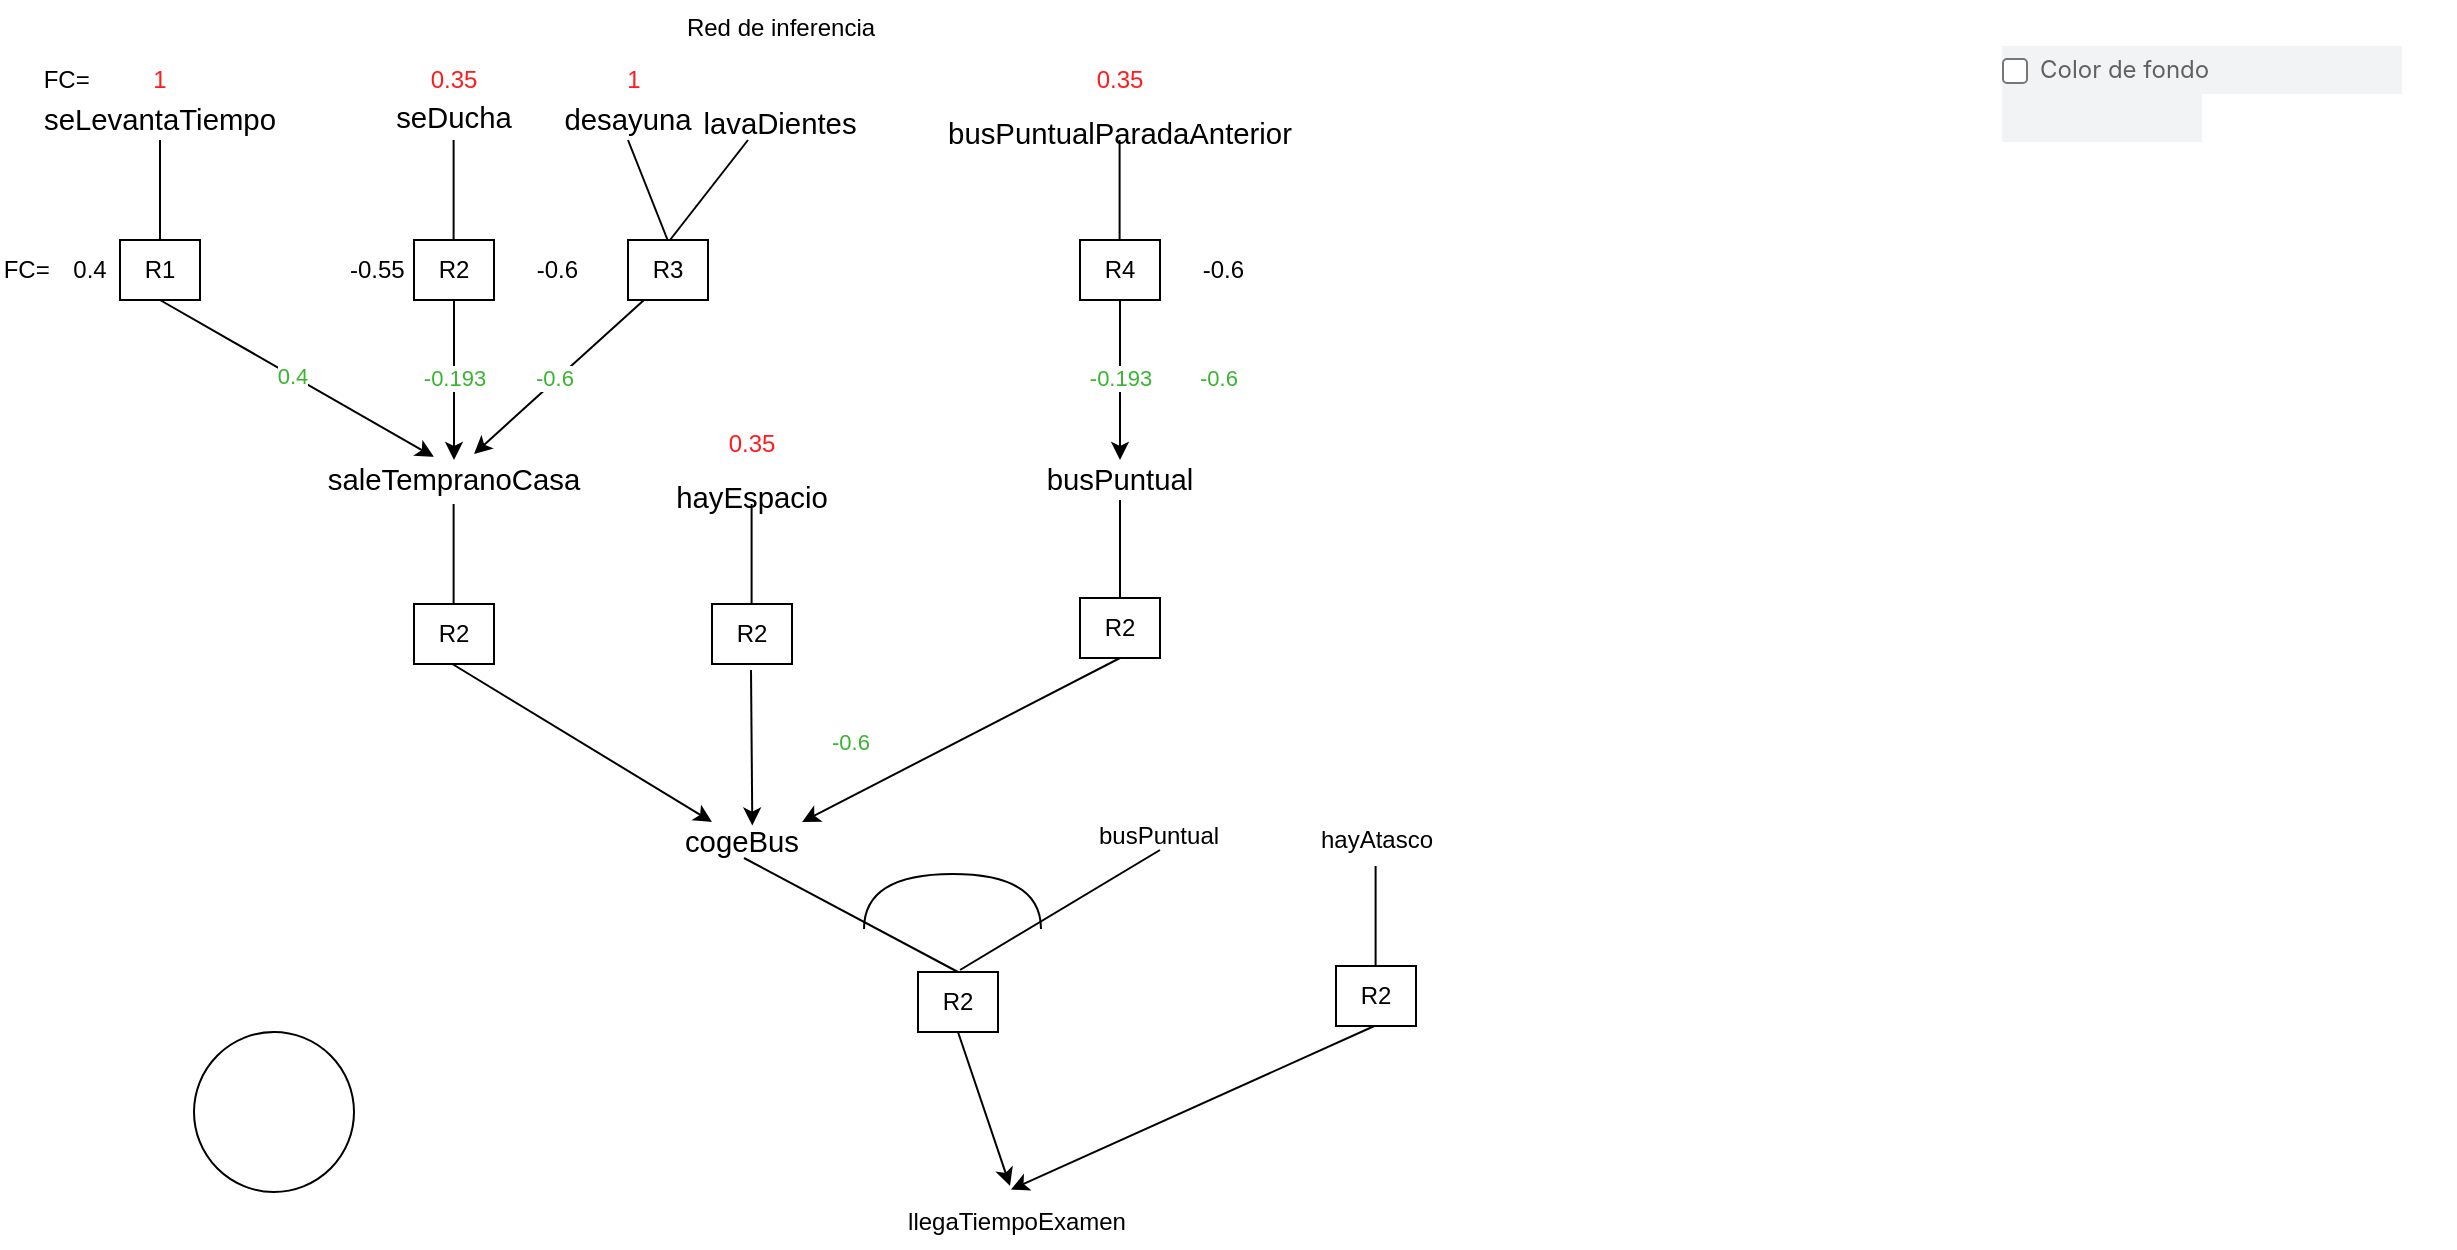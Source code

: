 <mxfile version="23.1.2" type="device">
  <diagram name="Página-1" id="LQh9wI3eWIkFYPQIn7XG">
    <mxGraphModel dx="2289" dy="586" grid="0" gridSize="10" guides="1" tooltips="1" connect="1" arrows="1" fold="1" page="1" pageScale="1" pageWidth="827" pageHeight="1169" math="0" shadow="0">
      <root>
        <mxCell id="0" />
        <mxCell id="1" parent="0" />
        <mxCell id="ffqDNrQPpVkjhxXdQdvi-1" value="" style="rounded=0;whiteSpace=wrap;html=1;" parent="1" vertex="1">
          <mxGeometry x="13" y="120" width="40" height="30" as="geometry" />
        </mxCell>
        <mxCell id="ffqDNrQPpVkjhxXdQdvi-2" value="R1" style="text;html=1;align=center;verticalAlign=middle;whiteSpace=wrap;rounded=0;" parent="1" vertex="1">
          <mxGeometry x="3" y="120" width="60" height="30" as="geometry" />
        </mxCell>
        <mxCell id="ffqDNrQPpVkjhxXdQdvi-3" value="" style="rounded=0;whiteSpace=wrap;html=1;" parent="1" vertex="1">
          <mxGeometry x="160" y="120" width="40" height="30" as="geometry" />
        </mxCell>
        <mxCell id="ffqDNrQPpVkjhxXdQdvi-35" style="edgeStyle=orthogonalEdgeStyle;rounded=0;orthogonalLoop=1;jettySize=auto;html=1;entryX=0.5;entryY=0;entryDx=0;entryDy=0;" parent="1" source="ffqDNrQPpVkjhxXdQdvi-4" target="ffqDNrQPpVkjhxXdQdvi-32" edge="1">
          <mxGeometry relative="1" as="geometry" />
        </mxCell>
        <mxCell id="bG3Kw9FMXJl8_q7Ywz87-5" value="&lt;font color=&quot;#3ab531&quot;&gt;-0.193&lt;/font&gt;" style="edgeLabel;html=1;align=center;verticalAlign=middle;resizable=0;points=[];" parent="ffqDNrQPpVkjhxXdQdvi-35" vertex="1" connectable="0">
          <mxGeometry x="-0.031" relative="1" as="geometry">
            <mxPoint as="offset" />
          </mxGeometry>
        </mxCell>
        <mxCell id="ffqDNrQPpVkjhxXdQdvi-4" value="R2" style="text;html=1;align=center;verticalAlign=middle;whiteSpace=wrap;rounded=0;" parent="1" vertex="1">
          <mxGeometry x="150" y="120" width="60" height="30" as="geometry" />
        </mxCell>
        <mxCell id="ffqDNrQPpVkjhxXdQdvi-5" value="" style="rounded=0;whiteSpace=wrap;html=1;" parent="1" vertex="1">
          <mxGeometry x="267" y="120" width="40" height="30" as="geometry" />
        </mxCell>
        <mxCell id="ffqDNrQPpVkjhxXdQdvi-6" value="R3" style="text;html=1;align=center;verticalAlign=middle;whiteSpace=wrap;rounded=0;" parent="1" vertex="1">
          <mxGeometry x="257" y="120" width="60" height="30" as="geometry" />
        </mxCell>
        <mxCell id="ffqDNrQPpVkjhxXdQdvi-13" value="&lt;span style=&quot;font-size:11.0pt;line-height:107%;&lt;br/&gt;font-family:&amp;quot;Aptos&amp;quot;,sans-serif;mso-ascii-theme-font:minor-latin;mso-fareast-font-family:&lt;br/&gt;Aptos;mso-fareast-theme-font:minor-latin;mso-hansi-theme-font:minor-latin;&lt;br/&gt;mso-bidi-font-family:&amp;quot;Times New Roman&amp;quot;;mso-bidi-theme-font:minor-bidi;&lt;br/&gt;mso-ansi-language:ES;mso-fareast-language:EN-US;mso-bidi-language:AR-SA&quot;&gt;seLevantaTiempo&lt;/span&gt;" style="text;html=1;align=center;verticalAlign=middle;whiteSpace=wrap;rounded=0;" parent="1" vertex="1">
          <mxGeometry x="3" y="50" width="60" height="20" as="geometry" />
        </mxCell>
        <mxCell id="ffqDNrQPpVkjhxXdQdvi-14" value="" style="endArrow=none;html=1;rounded=0;" parent="1" target="ffqDNrQPpVkjhxXdQdvi-13" edge="1">
          <mxGeometry width="50" height="50" relative="1" as="geometry">
            <mxPoint x="33" y="120" as="sourcePoint" />
            <mxPoint x="83" y="70" as="targetPoint" />
          </mxGeometry>
        </mxCell>
        <mxCell id="ffqDNrQPpVkjhxXdQdvi-15" value="FC=&amp;nbsp;" style="text;html=1;align=center;verticalAlign=middle;whiteSpace=wrap;rounded=0;" parent="1" vertex="1">
          <mxGeometry x="-27" y="30" width="30" height="20" as="geometry" />
        </mxCell>
        <mxCell id="ffqDNrQPpVkjhxXdQdvi-16" value="&lt;font color=&quot;#ff1c1c&quot;&gt;1&lt;/font&gt;" style="text;html=1;align=center;verticalAlign=middle;whiteSpace=wrap;rounded=0;" parent="1" vertex="1">
          <mxGeometry x="28" y="30" width="10" height="20" as="geometry" />
        </mxCell>
        <mxCell id="ffqDNrQPpVkjhxXdQdvi-19" value="&lt;span style=&quot;font-size:11.0pt;line-height:107%;&lt;br/&gt;font-family:&amp;quot;Aptos&amp;quot;,sans-serif;mso-ascii-theme-font:minor-latin;mso-fareast-font-family:&lt;br/&gt;Aptos;mso-fareast-theme-font:minor-latin;mso-hansi-theme-font:minor-latin;&lt;br/&gt;mso-bidi-font-family:&amp;quot;Times New Roman&amp;quot;;mso-bidi-theme-font:minor-bidi;&lt;br/&gt;mso-ansi-language:ES;mso-fareast-language:EN-US;mso-bidi-language:AR-SA&quot;&gt;seDucha&lt;br&gt;&lt;br&gt;&lt;/span&gt;" style="text;html=1;align=center;verticalAlign=middle;whiteSpace=wrap;rounded=0;" parent="1" vertex="1">
          <mxGeometry x="150" y="57" width="60" height="20" as="geometry" />
        </mxCell>
        <mxCell id="ffqDNrQPpVkjhxXdQdvi-20" value="&lt;font color=&quot;#ff1c1c&quot;&gt;0.35&lt;/font&gt;" style="text;html=1;align=center;verticalAlign=middle;whiteSpace=wrap;rounded=0;" parent="1" vertex="1">
          <mxGeometry x="175" y="30" width="10" height="20" as="geometry" />
        </mxCell>
        <mxCell id="ffqDNrQPpVkjhxXdQdvi-21" value="&lt;span style=&quot;font-size: 14.667px;&quot;&gt;desayuna&lt;/span&gt;" style="text;html=1;align=center;verticalAlign=middle;whiteSpace=wrap;rounded=0;" parent="1" vertex="1">
          <mxGeometry x="237" y="50" width="60" height="20" as="geometry" />
        </mxCell>
        <mxCell id="ffqDNrQPpVkjhxXdQdvi-22" value="&lt;font color=&quot;#ff1c1c&quot;&gt;1&lt;/font&gt;" style="text;html=1;align=center;verticalAlign=middle;whiteSpace=wrap;rounded=0;" parent="1" vertex="1">
          <mxGeometry x="265" y="30" width="10" height="20" as="geometry" />
        </mxCell>
        <mxCell id="ffqDNrQPpVkjhxXdQdvi-24" value="" style="endArrow=none;html=1;rounded=0;" parent="1" edge="1">
          <mxGeometry width="50" height="50" relative="1" as="geometry">
            <mxPoint x="179.8" y="120" as="sourcePoint" />
            <mxPoint x="179.8" y="70" as="targetPoint" />
          </mxGeometry>
        </mxCell>
        <mxCell id="ffqDNrQPpVkjhxXdQdvi-25" value="" style="endArrow=none;html=1;rounded=0;entryX=0.5;entryY=1;entryDx=0;entryDy=0;" parent="1" edge="1" target="ffqDNrQPpVkjhxXdQdvi-21">
          <mxGeometry width="50" height="50" relative="1" as="geometry">
            <mxPoint x="286.8" y="120" as="sourcePoint" />
            <mxPoint x="286.8" y="70" as="targetPoint" />
          </mxGeometry>
        </mxCell>
        <mxCell id="ffqDNrQPpVkjhxXdQdvi-27" value="FC=&amp;nbsp;" style="text;html=1;align=center;verticalAlign=middle;whiteSpace=wrap;rounded=0;" parent="1" vertex="1">
          <mxGeometry x="-47" y="125" width="30" height="20" as="geometry" />
        </mxCell>
        <mxCell id="ffqDNrQPpVkjhxXdQdvi-28" value="0.4" style="text;html=1;align=center;verticalAlign=middle;whiteSpace=wrap;rounded=0;" parent="1" vertex="1">
          <mxGeometry x="-7" y="125" width="10" height="20" as="geometry" />
        </mxCell>
        <mxCell id="ffqDNrQPpVkjhxXdQdvi-29" value="&amp;nbsp;-0.55" style="text;html=1;align=center;verticalAlign=middle;whiteSpace=wrap;rounded=0;" parent="1" vertex="1">
          <mxGeometry x="120" y="126.25" width="40" height="17.5" as="geometry" />
        </mxCell>
        <mxCell id="ffqDNrQPpVkjhxXdQdvi-31" value="&amp;nbsp;-0.6" style="text;html=1;align=center;verticalAlign=middle;whiteSpace=wrap;rounded=0;" parent="1" vertex="1">
          <mxGeometry x="210" y="126.25" width="40" height="17.5" as="geometry" />
        </mxCell>
        <mxCell id="ffqDNrQPpVkjhxXdQdvi-32" value="&lt;span style=&quot;font-size:11.0pt;line-height:107%;&lt;br/&gt;font-family:&amp;quot;Aptos&amp;quot;,sans-serif;mso-ascii-theme-font:minor-latin;mso-fareast-font-family:&lt;br/&gt;Aptos;mso-fareast-theme-font:minor-latin;mso-hansi-theme-font:minor-latin;&lt;br/&gt;mso-bidi-font-family:&amp;quot;Times New Roman&amp;quot;;mso-bidi-theme-font:minor-bidi;&lt;br/&gt;mso-ansi-language:ES;mso-fareast-language:EN-US;mso-bidi-language:AR-SA&quot;&gt;saleTempranoCasa&lt;/span&gt;" style="text;html=1;align=center;verticalAlign=middle;whiteSpace=wrap;rounded=0;" parent="1" vertex="1">
          <mxGeometry x="150" y="230" width="60" height="20" as="geometry" />
        </mxCell>
        <mxCell id="ffqDNrQPpVkjhxXdQdvi-34" value="" style="endArrow=classic;html=1;rounded=0;entryX=0.332;entryY=-0.079;entryDx=0;entryDy=0;entryPerimeter=0;exitX=0.5;exitY=1;exitDx=0;exitDy=0;" parent="1" target="ffqDNrQPpVkjhxXdQdvi-32" edge="1" source="ffqDNrQPpVkjhxXdQdvi-2">
          <mxGeometry width="50" height="50" relative="1" as="geometry">
            <mxPoint x="95" y="150" as="sourcePoint" />
            <mxPoint x="180" y="220" as="targetPoint" />
          </mxGeometry>
        </mxCell>
        <mxCell id="bG3Kw9FMXJl8_q7Ywz87-4" value="&lt;font color=&quot;#3ab531&quot;&gt;0.4&lt;/font&gt;" style="edgeLabel;html=1;align=center;verticalAlign=middle;resizable=0;points=[];" parent="ffqDNrQPpVkjhxXdQdvi-34" vertex="1" connectable="0">
          <mxGeometry x="-0.044" relative="1" as="geometry">
            <mxPoint as="offset" />
          </mxGeometry>
        </mxCell>
        <mxCell id="ffqDNrQPpVkjhxXdQdvi-36" value="" style="endArrow=classic;html=1;rounded=0;" parent="1" edge="1">
          <mxGeometry width="50" height="50" relative="1" as="geometry">
            <mxPoint x="275" y="150" as="sourcePoint" />
            <mxPoint x="190" y="227" as="targetPoint" />
          </mxGeometry>
        </mxCell>
        <mxCell id="bG3Kw9FMXJl8_q7Ywz87-6" value="&lt;font color=&quot;#3ab531&quot;&gt;-0.6&lt;/font&gt;" style="edgeLabel;html=1;align=center;verticalAlign=middle;resizable=0;points=[];" parent="ffqDNrQPpVkjhxXdQdvi-36" vertex="1" connectable="0">
          <mxGeometry x="0.041" y="-2" relative="1" as="geometry">
            <mxPoint as="offset" />
          </mxGeometry>
        </mxCell>
        <mxCell id="bG3Kw9FMXJl8_q7Ywz87-15" value="Red de inferencia&lt;div&gt;&lt;br&gt;&lt;/div&gt;" style="text;html=1;align=center;verticalAlign=middle;resizable=0;points=[];autosize=1;strokeColor=none;fillColor=none;" parent="1" vertex="1">
          <mxGeometry x="287" width="112" height="41" as="geometry" />
        </mxCell>
        <mxCell id="SZBWbhoo6G_GsIJG_lza-1" value="" style="endArrow=none;html=1;rounded=0;" edge="1" parent="1">
          <mxGeometry width="50" height="50" relative="1" as="geometry">
            <mxPoint x="288" y="120" as="sourcePoint" />
            <mxPoint x="327" y="70" as="targetPoint" />
          </mxGeometry>
        </mxCell>
        <mxCell id="SZBWbhoo6G_GsIJG_lza-2" value="&lt;span style=&quot;font-size: 14.667px;&quot;&gt;lavaDientes&lt;/span&gt;" style="text;html=1;align=center;verticalAlign=middle;whiteSpace=wrap;rounded=0;" vertex="1" parent="1">
          <mxGeometry x="313" y="52" width="60" height="20" as="geometry" />
        </mxCell>
        <mxCell id="SZBWbhoo6G_GsIJG_lza-3" value="" style="rounded=0;whiteSpace=wrap;html=1;" vertex="1" parent="1">
          <mxGeometry x="493" y="120" width="40" height="30" as="geometry" />
        </mxCell>
        <mxCell id="SZBWbhoo6G_GsIJG_lza-4" style="edgeStyle=orthogonalEdgeStyle;rounded=0;orthogonalLoop=1;jettySize=auto;html=1;entryX=0.5;entryY=0;entryDx=0;entryDy=0;" edge="1" parent="1" source="SZBWbhoo6G_GsIJG_lza-6" target="SZBWbhoo6G_GsIJG_lza-11">
          <mxGeometry relative="1" as="geometry" />
        </mxCell>
        <mxCell id="SZBWbhoo6G_GsIJG_lza-5" value="&lt;font color=&quot;#3ab531&quot;&gt;-0.193&lt;/font&gt;" style="edgeLabel;html=1;align=center;verticalAlign=middle;resizable=0;points=[];" vertex="1" connectable="0" parent="SZBWbhoo6G_GsIJG_lza-4">
          <mxGeometry x="-0.031" relative="1" as="geometry">
            <mxPoint as="offset" />
          </mxGeometry>
        </mxCell>
        <mxCell id="SZBWbhoo6G_GsIJG_lza-6" value="R4" style="text;html=1;align=center;verticalAlign=middle;whiteSpace=wrap;rounded=0;" vertex="1" parent="1">
          <mxGeometry x="483" y="120" width="60" height="30" as="geometry" />
        </mxCell>
        <mxCell id="SZBWbhoo6G_GsIJG_lza-7" value="&lt;span style=&quot;font-size:11.0pt;line-height:107%;&lt;br/&gt;font-family:&amp;quot;Aptos&amp;quot;,sans-serif;mso-ascii-theme-font:minor-latin;mso-fareast-font-family:&lt;br/&gt;Aptos;mso-fareast-theme-font:minor-latin;mso-hansi-theme-font:minor-latin;&lt;br/&gt;mso-bidi-font-family:&amp;quot;Times New Roman&amp;quot;;mso-bidi-theme-font:minor-bidi;&lt;br/&gt;mso-ansi-language:ES;mso-fareast-language:EN-US;mso-bidi-language:AR-SA&quot;&gt;busPuntualParadaAnterior&lt;br&gt;&lt;/span&gt;" style="text;html=1;align=center;verticalAlign=middle;whiteSpace=wrap;rounded=0;" vertex="1" parent="1">
          <mxGeometry x="483" y="57" width="60" height="20" as="geometry" />
        </mxCell>
        <mxCell id="SZBWbhoo6G_GsIJG_lza-8" value="&lt;font color=&quot;#ff1c1c&quot;&gt;0.35&lt;/font&gt;" style="text;html=1;align=center;verticalAlign=middle;whiteSpace=wrap;rounded=0;" vertex="1" parent="1">
          <mxGeometry x="508" y="30" width="10" height="20" as="geometry" />
        </mxCell>
        <mxCell id="SZBWbhoo6G_GsIJG_lza-9" value="" style="endArrow=none;html=1;rounded=0;" edge="1" parent="1">
          <mxGeometry width="50" height="50" relative="1" as="geometry">
            <mxPoint x="512.8" y="120" as="sourcePoint" />
            <mxPoint x="512.8" y="70" as="targetPoint" />
          </mxGeometry>
        </mxCell>
        <mxCell id="SZBWbhoo6G_GsIJG_lza-10" value="&amp;nbsp;-0.6" style="text;html=1;align=center;verticalAlign=middle;whiteSpace=wrap;rounded=0;" vertex="1" parent="1">
          <mxGeometry x="543" y="126.25" width="40" height="17.5" as="geometry" />
        </mxCell>
        <mxCell id="SZBWbhoo6G_GsIJG_lza-11" value="&lt;span style=&quot;font-size: 14.667px;&quot;&gt;busPuntual&lt;/span&gt;" style="text;html=1;align=center;verticalAlign=middle;whiteSpace=wrap;rounded=0;" vertex="1" parent="1">
          <mxGeometry x="483" y="230" width="60" height="20" as="geometry" />
        </mxCell>
        <mxCell id="SZBWbhoo6G_GsIJG_lza-12" value="&lt;font color=&quot;#3ab531&quot;&gt;-0.6&lt;/font&gt;" style="edgeLabel;html=1;align=center;verticalAlign=middle;resizable=0;points=[];" vertex="1" connectable="0" parent="1">
          <mxGeometry x="562.19" y="188.8" as="geometry" />
        </mxCell>
        <mxCell id="SZBWbhoo6G_GsIJG_lza-14" value="&lt;div style=&quot;border-color: var(--border-color); color: rgb(97, 97, 97); font-family: -apple-system, BlinkMacSystemFont, &amp;quot;Segoe UI Variable&amp;quot;, &amp;quot;Segoe UI&amp;quot;, system-ui, ui-sans-serif, Helvetica, Arial, sans-serif, &amp;quot;Apple Color Emoji&amp;quot;, &amp;quot;Segoe UI Emoji&amp;quot;; font-size: 12px; font-style: normal; font-variant-ligatures: normal; font-variant-caps: normal; font-weight: 400; letter-spacing: normal; orphans: 2; text-align: left; text-indent: 0px; text-transform: none; widows: 2; word-spacing: 0px; -webkit-text-stroke-width: 0px; white-space: nowrap; background-color: rgb(241, 243, 244); text-decoration-thickness: initial; text-decoration-style: initial; text-decoration-color: initial; padding: 5px 0px 1px; overflow: hidden; width: 200px; height: 18px;&quot;&gt;&lt;input style=&quot;border: 1px solid rgb(216, 216, 216); font-size: inherit; border-radius: 4px; margin: 1px 6px 0px 0px; vertical-align: top;&quot; type=&quot;checkbox&quot;&gt;&lt;span style=&quot;border-color: var(--border-color); vertical-align: top;&quot;&gt;Color de fondo&lt;/span&gt;&lt;input style=&quot;border: none; font-size: inherit; border-radius: 4px; position: relative; visibility: hidden; top: 10px; width: 0px; height: 0px;&quot; type=&quot;color&quot;&gt;&lt;/div&gt;&lt;div style=&quot;border-color: var(--border-color); color: rgb(97, 97, 97); font-family: -apple-system, BlinkMacSystemFont, &amp;quot;Segoe UI Variable&amp;quot;, &amp;quot;Segoe UI&amp;quot;, system-ui, ui-sans-serif, Helvetica, Arial, sans-serif, &amp;quot;Apple Color Emoji&amp;quot;, &amp;quot;Segoe UI Emoji&amp;quot;; font-size: 12px; font-style: normal; font-variant-ligatures: normal; font-variant-caps: normal; font-weight: 400; letter-spacing: normal; orphans: 2; text-align: left; text-indent: 0px; text-transform: none; widows: 2; word-spacing: 0px; -webkit-text-stroke-width: 0px; white-space: nowrap; background-color: rgb(241, 243, 244); text-decoration-thickness: initial; text-decoration-style: initial; text-decoration-color: initial; display: inline-flex; align-items: center; padding: 3px 0px; height: 18px; width: 100px; max-width: 100px; margin-right: 4px;&quot;&gt;&lt;br class=&quot;Apple-interchange-newline&quot;&gt;&lt;/div&gt;" style="text;whiteSpace=wrap;html=1;" vertex="1" parent="1">
          <mxGeometry x="952.074" y="16.353" width="228" height="70" as="geometry" />
        </mxCell>
        <mxCell id="SZBWbhoo6G_GsIJG_lza-15" value="" style="rounded=0;whiteSpace=wrap;html=1;" vertex="1" parent="1">
          <mxGeometry x="160" y="302" width="40" height="30" as="geometry" />
        </mxCell>
        <mxCell id="SZBWbhoo6G_GsIJG_lza-18" value="R2" style="text;html=1;align=center;verticalAlign=middle;whiteSpace=wrap;rounded=0;" vertex="1" parent="1">
          <mxGeometry x="150" y="302" width="60" height="30" as="geometry" />
        </mxCell>
        <mxCell id="SZBWbhoo6G_GsIJG_lza-21" value="" style="endArrow=none;html=1;rounded=0;" edge="1" parent="1">
          <mxGeometry width="50" height="50" relative="1" as="geometry">
            <mxPoint x="179.8" y="302" as="sourcePoint" />
            <mxPoint x="179.8" y="252" as="targetPoint" />
          </mxGeometry>
        </mxCell>
        <mxCell id="SZBWbhoo6G_GsIJG_lza-23" value="&lt;span style=&quot;font-size:11.0pt;line-height:107%;&lt;br/&gt;font-family:&amp;quot;Aptos&amp;quot;,sans-serif;mso-ascii-theme-font:minor-latin;mso-fareast-font-family:&lt;br/&gt;Aptos;mso-fareast-theme-font:minor-latin;mso-hansi-theme-font:minor-latin;&lt;br/&gt;mso-bidi-font-family:&amp;quot;Times New Roman&amp;quot;;mso-bidi-theme-font:minor-bidi;&lt;br/&gt;mso-ansi-language:ES;mso-fareast-language:EN-US;mso-bidi-language:AR-SA&quot;&gt;cogeBus&lt;/span&gt;" style="text;html=1;align=center;verticalAlign=middle;whiteSpace=wrap;rounded=0;" vertex="1" parent="1">
          <mxGeometry x="294" y="411" width="60" height="20" as="geometry" />
        </mxCell>
        <mxCell id="SZBWbhoo6G_GsIJG_lza-39" value="" style="rounded=0;whiteSpace=wrap;html=1;" vertex="1" parent="1">
          <mxGeometry x="309" y="302" width="40" height="30" as="geometry" />
        </mxCell>
        <mxCell id="SZBWbhoo6G_GsIJG_lza-42" value="R2" style="text;html=1;align=center;verticalAlign=middle;whiteSpace=wrap;rounded=0;" vertex="1" parent="1">
          <mxGeometry x="299" y="302" width="60" height="30" as="geometry" />
        </mxCell>
        <mxCell id="SZBWbhoo6G_GsIJG_lza-43" value="&lt;span style=&quot;font-size:11.0pt;line-height:107%;&lt;br/&gt;font-family:&amp;quot;Aptos&amp;quot;,sans-serif;mso-ascii-theme-font:minor-latin;mso-fareast-font-family:&lt;br/&gt;Aptos;mso-fareast-theme-font:minor-latin;mso-hansi-theme-font:minor-latin;&lt;br/&gt;mso-bidi-font-family:&amp;quot;Times New Roman&amp;quot;;mso-bidi-theme-font:minor-bidi;&lt;br/&gt;mso-ansi-language:ES;mso-fareast-language:EN-US;mso-bidi-language:AR-SA&quot;&gt;hayEspacio&lt;br&gt;&lt;/span&gt;" style="text;html=1;align=center;verticalAlign=middle;whiteSpace=wrap;rounded=0;" vertex="1" parent="1">
          <mxGeometry x="299" y="239" width="60" height="20" as="geometry" />
        </mxCell>
        <mxCell id="SZBWbhoo6G_GsIJG_lza-44" value="&lt;font color=&quot;#ff1c1c&quot;&gt;0.35&lt;/font&gt;" style="text;html=1;align=center;verticalAlign=middle;whiteSpace=wrap;rounded=0;" vertex="1" parent="1">
          <mxGeometry x="324" y="212" width="10" height="20" as="geometry" />
        </mxCell>
        <mxCell id="SZBWbhoo6G_GsIJG_lza-45" value="" style="endArrow=none;html=1;rounded=0;" edge="1" parent="1">
          <mxGeometry width="50" height="50" relative="1" as="geometry">
            <mxPoint x="328.8" y="302" as="sourcePoint" />
            <mxPoint x="328.8" y="252" as="targetPoint" />
          </mxGeometry>
        </mxCell>
        <mxCell id="SZBWbhoo6G_GsIJG_lza-48" value="&lt;font color=&quot;#3ab531&quot;&gt;-0.6&lt;/font&gt;" style="edgeLabel;html=1;align=center;verticalAlign=middle;resizable=0;points=[];" vertex="1" connectable="0" parent="1">
          <mxGeometry x="378.19" y="370.8" as="geometry" />
        </mxCell>
        <mxCell id="SZBWbhoo6G_GsIJG_lza-50" value="" style="endArrow=classic;html=1;rounded=0;entryX=0.586;entryY=0.088;entryDx=0;entryDy=0;entryPerimeter=0;" edge="1" parent="1" target="SZBWbhoo6G_GsIJG_lza-23">
          <mxGeometry width="50" height="50" relative="1" as="geometry">
            <mxPoint x="328.5" y="335" as="sourcePoint" />
            <mxPoint x="245.5" y="394" as="targetPoint" />
          </mxGeometry>
        </mxCell>
        <mxCell id="SZBWbhoo6G_GsIJG_lza-51" value="" style="endArrow=classic;html=1;rounded=0;entryX=1;entryY=0;entryDx=0;entryDy=0;exitX=0.5;exitY=1;exitDx=0;exitDy=0;" edge="1" parent="1" source="SZBWbhoo6G_GsIJG_lza-59" target="SZBWbhoo6G_GsIJG_lza-23">
          <mxGeometry width="50" height="50" relative="1" as="geometry">
            <mxPoint x="438" y="338" as="sourcePoint" />
            <mxPoint x="378.19" y="329" as="targetPoint" />
          </mxGeometry>
        </mxCell>
        <mxCell id="SZBWbhoo6G_GsIJG_lza-56" value="" style="endArrow=classic;html=1;rounded=0;entryX=0.25;entryY=0;entryDx=0;entryDy=0;" edge="1" parent="1" target="SZBWbhoo6G_GsIJG_lza-23">
          <mxGeometry width="50" height="50" relative="1" as="geometry">
            <mxPoint x="179.19" y="332" as="sourcePoint" />
            <mxPoint x="229.19" y="282" as="targetPoint" />
          </mxGeometry>
        </mxCell>
        <mxCell id="SZBWbhoo6G_GsIJG_lza-58" value="" style="rounded=0;whiteSpace=wrap;html=1;" vertex="1" parent="1">
          <mxGeometry x="493" y="299" width="40" height="30" as="geometry" />
        </mxCell>
        <mxCell id="SZBWbhoo6G_GsIJG_lza-59" value="R2" style="text;html=1;align=center;verticalAlign=middle;whiteSpace=wrap;rounded=0;" vertex="1" parent="1">
          <mxGeometry x="483" y="299" width="60" height="30" as="geometry" />
        </mxCell>
        <mxCell id="SZBWbhoo6G_GsIJG_lza-61" value="" style="endArrow=none;html=1;rounded=0;exitX=0.5;exitY=0;exitDx=0;exitDy=0;entryX=0.5;entryY=1;entryDx=0;entryDy=0;" edge="1" parent="1" source="SZBWbhoo6G_GsIJG_lza-59" target="SZBWbhoo6G_GsIJG_lza-11">
          <mxGeometry width="50" height="50" relative="1" as="geometry">
            <mxPoint x="468" y="299" as="sourcePoint" />
            <mxPoint x="518" y="249" as="targetPoint" />
          </mxGeometry>
        </mxCell>
        <mxCell id="SZBWbhoo6G_GsIJG_lza-62" value="" style="rounded=0;whiteSpace=wrap;html=1;" vertex="1" parent="1">
          <mxGeometry x="412" y="486" width="40" height="30" as="geometry" />
        </mxCell>
        <mxCell id="SZBWbhoo6G_GsIJG_lza-63" value="R2" style="text;html=1;align=center;verticalAlign=middle;whiteSpace=wrap;rounded=0;" vertex="1" parent="1">
          <mxGeometry x="402" y="486" width="60" height="30" as="geometry" />
        </mxCell>
        <mxCell id="SZBWbhoo6G_GsIJG_lza-71" value="llegaTiempoExamen" style="text;html=1;align=center;verticalAlign=middle;resizable=0;points=[];autosize=1;strokeColor=none;fillColor=none;" vertex="1" parent="1">
          <mxGeometry x="397" y="598" width="127" height="26" as="geometry" />
        </mxCell>
        <mxCell id="SZBWbhoo6G_GsIJG_lza-75" value="" style="endArrow=classic;html=1;rounded=0;exitX=0.5;exitY=1;exitDx=0;exitDy=0;" edge="1" parent="1" source="SZBWbhoo6G_GsIJG_lza-63">
          <mxGeometry width="50" height="50" relative="1" as="geometry">
            <mxPoint x="531.19" y="511" as="sourcePoint" />
            <mxPoint x="458" y="593" as="targetPoint" />
          </mxGeometry>
        </mxCell>
        <mxCell id="SZBWbhoo6G_GsIJG_lza-76" value="busPuntual" style="text;html=1;align=center;verticalAlign=middle;resizable=0;points=[];autosize=1;strokeColor=none;fillColor=none;" vertex="1" parent="1">
          <mxGeometry x="493" y="405" width="78" height="26" as="geometry" />
        </mxCell>
        <mxCell id="SZBWbhoo6G_GsIJG_lza-77" value="" style="rounded=0;whiteSpace=wrap;html=1;" vertex="1" parent="1">
          <mxGeometry x="621" y="483" width="40" height="30" as="geometry" />
        </mxCell>
        <mxCell id="SZBWbhoo6G_GsIJG_lza-78" value="R2" style="text;html=1;align=center;verticalAlign=middle;whiteSpace=wrap;rounded=0;" vertex="1" parent="1">
          <mxGeometry x="611" y="483" width="60" height="30" as="geometry" />
        </mxCell>
        <mxCell id="SZBWbhoo6G_GsIJG_lza-79" value="" style="endArrow=none;html=1;rounded=0;" edge="1" parent="1">
          <mxGeometry width="50" height="50" relative="1" as="geometry">
            <mxPoint x="640.8" y="483" as="sourcePoint" />
            <mxPoint x="640.8" y="433" as="targetPoint" />
          </mxGeometry>
        </mxCell>
        <mxCell id="SZBWbhoo6G_GsIJG_lza-80" value="" style="endArrow=classic;html=1;rounded=0;entryX=0.484;entryY=-0.123;entryDx=0;entryDy=0;entryPerimeter=0;" edge="1" parent="1" target="SZBWbhoo6G_GsIJG_lza-71">
          <mxGeometry width="50" height="50" relative="1" as="geometry">
            <mxPoint x="640.19" y="513" as="sourcePoint" />
            <mxPoint x="567" y="595" as="targetPoint" />
          </mxGeometry>
        </mxCell>
        <mxCell id="SZBWbhoo6G_GsIJG_lza-81" value="hayAtasco" style="text;html=1;align=center;verticalAlign=middle;resizable=0;points=[];autosize=1;strokeColor=none;fillColor=none;" vertex="1" parent="1">
          <mxGeometry x="604" y="407" width="74" height="26" as="geometry" />
        </mxCell>
        <mxCell id="SZBWbhoo6G_GsIJG_lza-82" value="" style="ellipse;whiteSpace=wrap;html=1;" vertex="1" parent="1">
          <mxGeometry x="50" y="516" width="80" height="80" as="geometry" />
        </mxCell>
        <mxCell id="SZBWbhoo6G_GsIJG_lza-85" value="" style="shape=requiredInterface;html=1;verticalLabelPosition=bottom;sketch=0;rotation=-90;" vertex="1" parent="1">
          <mxGeometry x="415.5" y="406.5" width="27.5" height="88.5" as="geometry" />
        </mxCell>
        <mxCell id="SZBWbhoo6G_GsIJG_lza-86" value="" style="endArrow=none;html=1;rounded=0;exitX=0.5;exitY=0;exitDx=0;exitDy=0;" edge="1" parent="1" source="SZBWbhoo6G_GsIJG_lza-63">
          <mxGeometry width="50" height="50" relative="1" as="geometry">
            <mxPoint x="275" y="479" as="sourcePoint" />
            <mxPoint x="325" y="429" as="targetPoint" />
          </mxGeometry>
        </mxCell>
        <mxCell id="SZBWbhoo6G_GsIJG_lza-87" value="" style="endArrow=none;html=1;rounded=0;" edge="1" parent="1">
          <mxGeometry width="50" height="50" relative="1" as="geometry">
            <mxPoint x="433" y="485" as="sourcePoint" />
            <mxPoint x="533" y="425" as="targetPoint" />
          </mxGeometry>
        </mxCell>
      </root>
    </mxGraphModel>
  </diagram>
</mxfile>
